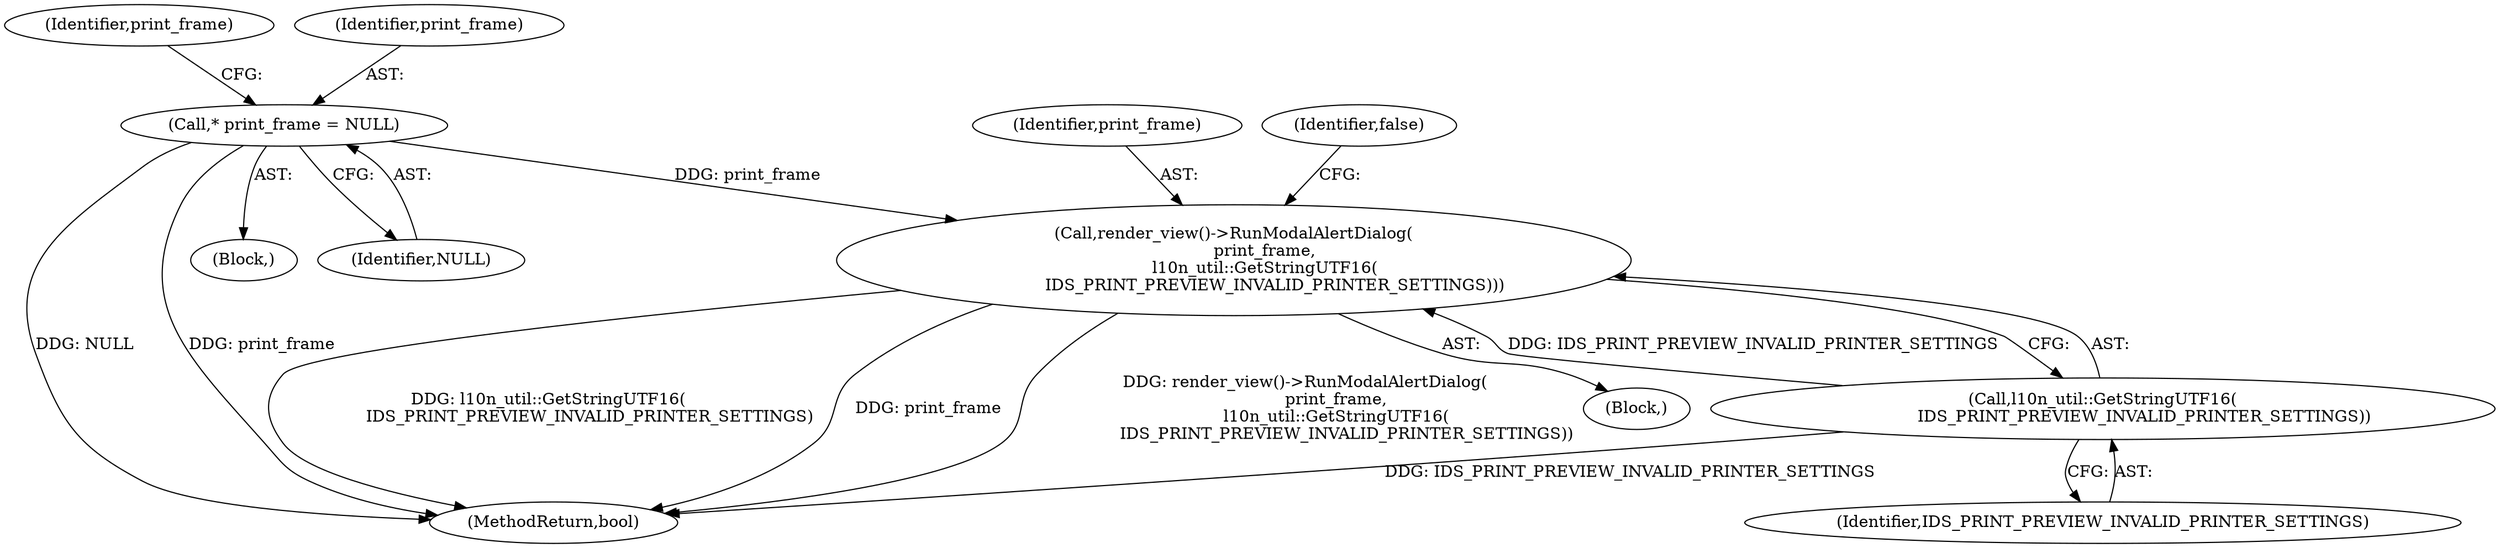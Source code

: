 digraph "0_Chrome_116d0963cadfbf55ef2ec3d13781987c4d80517a_37@pointer" {
"1000207" [label="(Call,render_view()->RunModalAlertDialog(\n            print_frame,\n            l10n_util::GetStringUTF16(\n                IDS_PRINT_PREVIEW_INVALID_PRINTER_SETTINGS)))"];
"1000198" [label="(Call,* print_frame = NULL)"];
"1000209" [label="(Call,l10n_util::GetStringUTF16(\n                IDS_PRINT_PREVIEW_INVALID_PRINTER_SETTINGS))"];
"1000203" [label="(Identifier,print_frame)"];
"1000207" [label="(Call,render_view()->RunModalAlertDialog(\n            print_frame,\n            l10n_util::GetStringUTF16(\n                IDS_PRINT_PREVIEW_INVALID_PRINTER_SETTINGS)))"];
"1000198" [label="(Call,* print_frame = NULL)"];
"1000209" [label="(Call,l10n_util::GetStringUTF16(\n                IDS_PRINT_PREVIEW_INVALID_PRINTER_SETTINGS))"];
"1000200" [label="(Identifier,NULL)"];
"1000337" [label="(MethodReturn,bool)"];
"1000199" [label="(Identifier,print_frame)"];
"1000208" [label="(Identifier,print_frame)"];
"1000210" [label="(Identifier,IDS_PRINT_PREVIEW_INVALID_PRINTER_SETTINGS)"];
"1000212" [label="(Identifier,false)"];
"1000206" [label="(Block,)"];
"1000196" [label="(Block,)"];
"1000207" -> "1000206"  [label="AST: "];
"1000207" -> "1000209"  [label="CFG: "];
"1000208" -> "1000207"  [label="AST: "];
"1000209" -> "1000207"  [label="AST: "];
"1000212" -> "1000207"  [label="CFG: "];
"1000207" -> "1000337"  [label="DDG: l10n_util::GetStringUTF16(\n                IDS_PRINT_PREVIEW_INVALID_PRINTER_SETTINGS)"];
"1000207" -> "1000337"  [label="DDG: print_frame"];
"1000207" -> "1000337"  [label="DDG: render_view()->RunModalAlertDialog(\n            print_frame,\n            l10n_util::GetStringUTF16(\n                IDS_PRINT_PREVIEW_INVALID_PRINTER_SETTINGS))"];
"1000198" -> "1000207"  [label="DDG: print_frame"];
"1000209" -> "1000207"  [label="DDG: IDS_PRINT_PREVIEW_INVALID_PRINTER_SETTINGS"];
"1000198" -> "1000196"  [label="AST: "];
"1000198" -> "1000200"  [label="CFG: "];
"1000199" -> "1000198"  [label="AST: "];
"1000200" -> "1000198"  [label="AST: "];
"1000203" -> "1000198"  [label="CFG: "];
"1000198" -> "1000337"  [label="DDG: NULL"];
"1000198" -> "1000337"  [label="DDG: print_frame"];
"1000209" -> "1000210"  [label="CFG: "];
"1000210" -> "1000209"  [label="AST: "];
"1000209" -> "1000337"  [label="DDG: IDS_PRINT_PREVIEW_INVALID_PRINTER_SETTINGS"];
}
